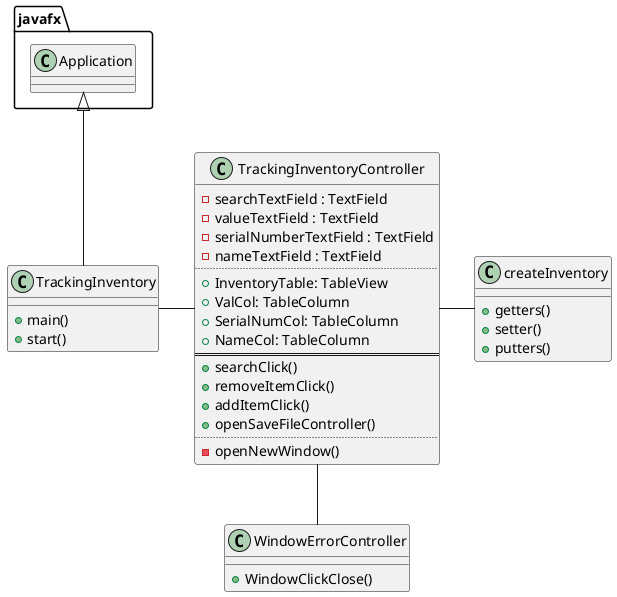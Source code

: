 @startuml
'https://plantuml.com/class-diagram

class TrackingInventory
{
    + main()
    + start()
}

class TrackingInventoryController
{
    - searchTextField : TextField
    - valueTextField : TextField
    - serialNumberTextField : TextField
    - nameTextField : TextField
    ..
    + InventoryTable: TableView
    + ValCol: TableColumn
    + SerialNumCol: TableColumn
    + NameCol: TableColumn
    ==
    + searchClick()
    + removeItemClick()
    + addItemClick()
    + openSaveFileController()
    ..
    - openNewWindow()
}

class WindowErrorController
{
    + WindowClickClose()
}

class createInventory
{
    +getters()
    +setter()
    +putters()
}

javafx.Application <|-- TrackingInventory

TrackingInventory - TrackingInventoryController
TrackingInventoryController - createInventory
TrackingInventoryController -- WindowErrorController

@enduml